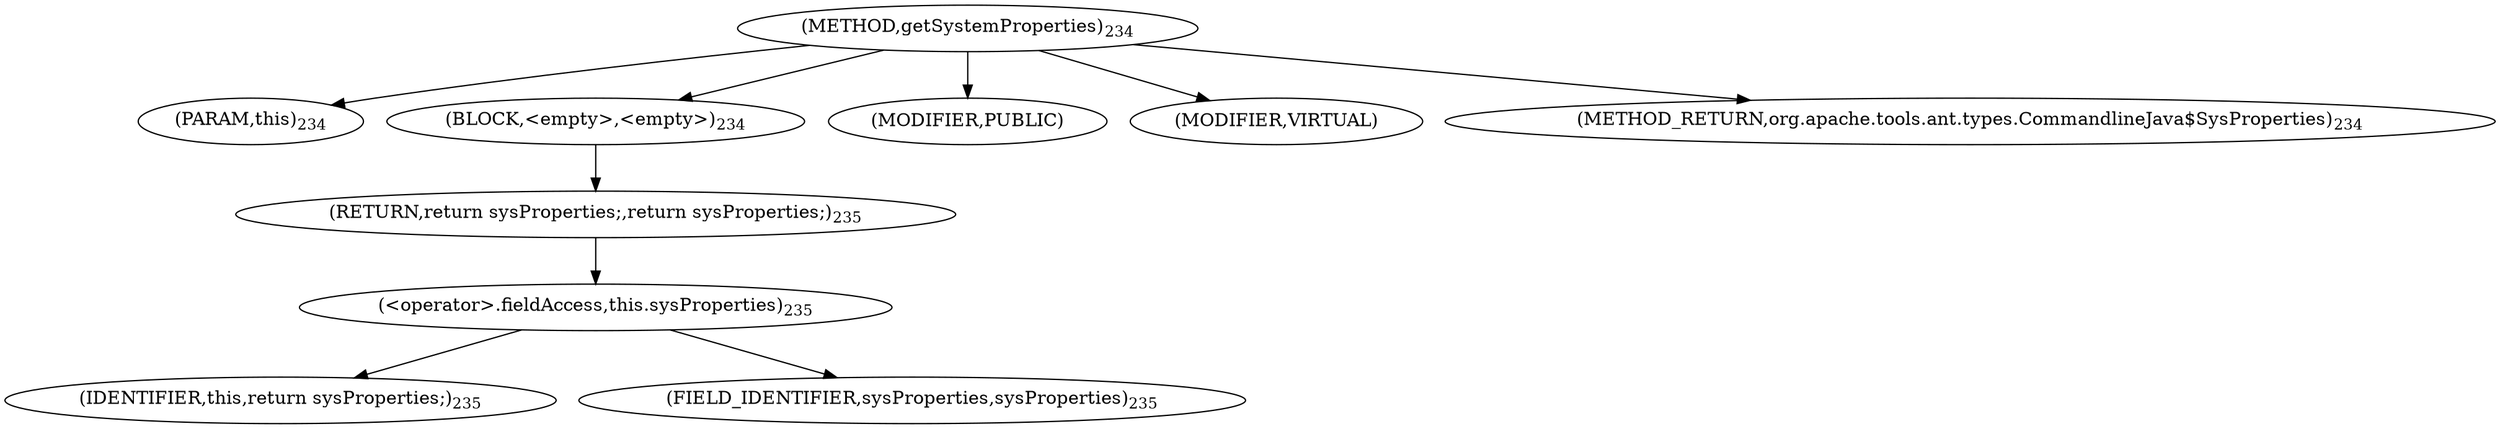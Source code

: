 digraph "getSystemProperties" {  
"662" [label = <(METHOD,getSystemProperties)<SUB>234</SUB>> ]
"663" [label = <(PARAM,this)<SUB>234</SUB>> ]
"664" [label = <(BLOCK,&lt;empty&gt;,&lt;empty&gt;)<SUB>234</SUB>> ]
"665" [label = <(RETURN,return sysProperties;,return sysProperties;)<SUB>235</SUB>> ]
"666" [label = <(&lt;operator&gt;.fieldAccess,this.sysProperties)<SUB>235</SUB>> ]
"667" [label = <(IDENTIFIER,this,return sysProperties;)<SUB>235</SUB>> ]
"668" [label = <(FIELD_IDENTIFIER,sysProperties,sysProperties)<SUB>235</SUB>> ]
"669" [label = <(MODIFIER,PUBLIC)> ]
"670" [label = <(MODIFIER,VIRTUAL)> ]
"671" [label = <(METHOD_RETURN,org.apache.tools.ant.types.CommandlineJava$SysProperties)<SUB>234</SUB>> ]
  "662" -> "663" 
  "662" -> "664" 
  "662" -> "669" 
  "662" -> "670" 
  "662" -> "671" 
  "664" -> "665" 
  "665" -> "666" 
  "666" -> "667" 
  "666" -> "668" 
}
